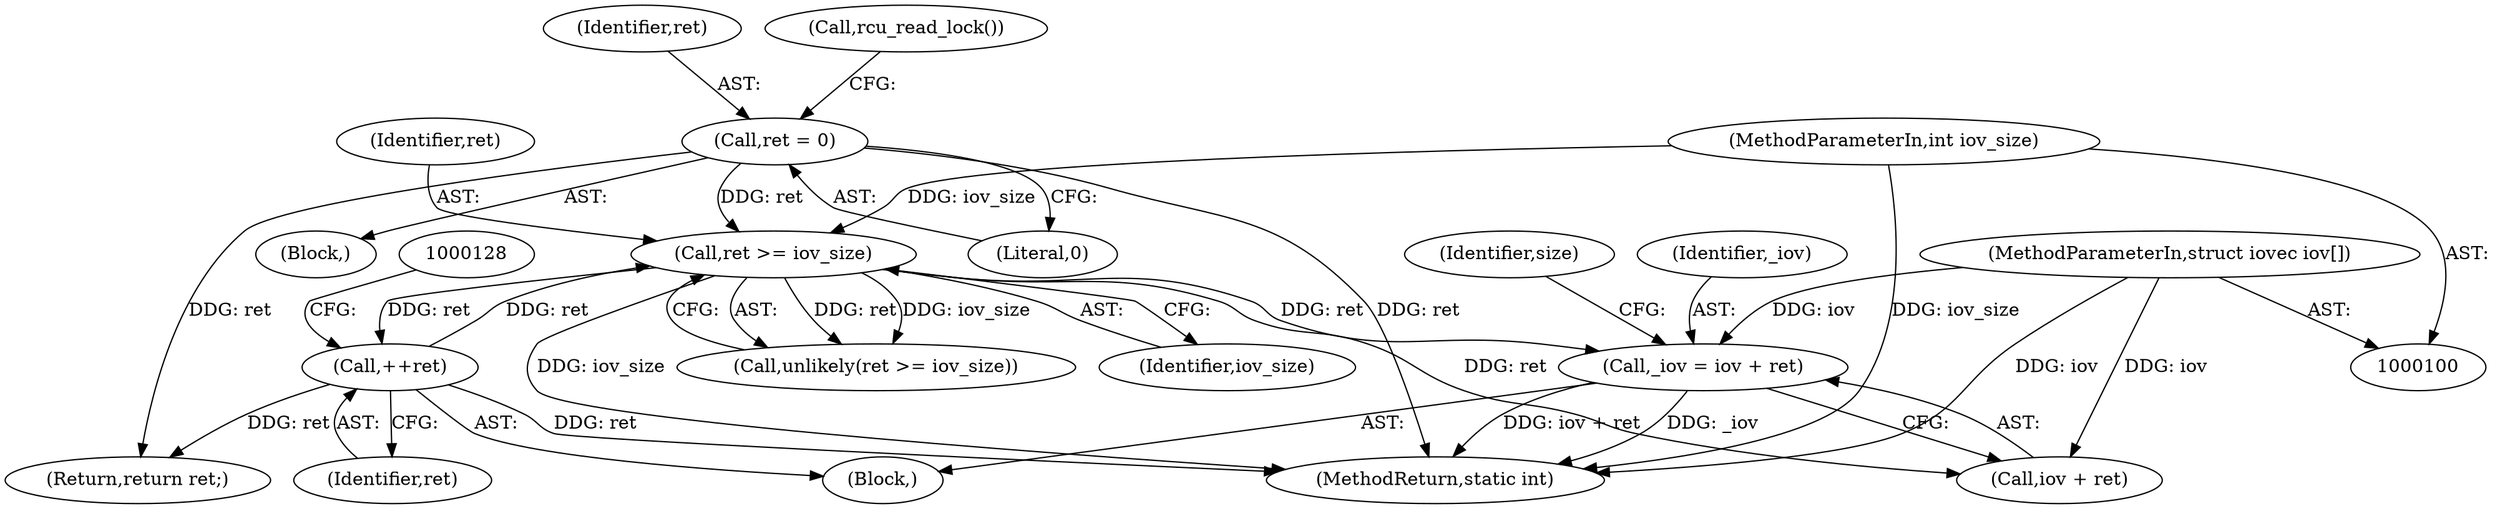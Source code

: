 digraph "0_linux_bd97120fc3d1a11f3124c7c9ba1d91f51829eb85@integer" {
"1000160" [label="(Call,_iov = iov + ret)"];
"1000104" [label="(MethodParameterIn,struct iovec iov[])"];
"1000135" [label="(Call,ret >= iov_size)"];
"1000210" [label="(Call,++ret)"];
"1000115" [label="(Call,ret = 0)"];
"1000105" [label="(MethodParameterIn,int iov_size)"];
"1000104" [label="(MethodParameterIn,struct iovec iov[])"];
"1000117" [label="(Literal,0)"];
"1000116" [label="(Identifier,ret)"];
"1000136" [label="(Identifier,ret)"];
"1000213" [label="(Return,return ret;)"];
"1000215" [label="(MethodReturn,static int)"];
"1000137" [label="(Identifier,iov_size)"];
"1000210" [label="(Call,++ret)"];
"1000135" [label="(Call,ret >= iov_size)"];
"1000118" [label="(Call,rcu_read_lock())"];
"1000160" [label="(Call,_iov = iov + ret)"];
"1000105" [label="(MethodParameterIn,int iov_size)"];
"1000166" [label="(Identifier,size)"];
"1000162" [label="(Call,iov + ret)"];
"1000131" [label="(Block,)"];
"1000134" [label="(Call,unlikely(ret >= iov_size))"];
"1000211" [label="(Identifier,ret)"];
"1000161" [label="(Identifier,_iov)"];
"1000106" [label="(Block,)"];
"1000115" [label="(Call,ret = 0)"];
"1000160" -> "1000131"  [label="AST: "];
"1000160" -> "1000162"  [label="CFG: "];
"1000161" -> "1000160"  [label="AST: "];
"1000162" -> "1000160"  [label="AST: "];
"1000166" -> "1000160"  [label="CFG: "];
"1000160" -> "1000215"  [label="DDG: iov + ret"];
"1000160" -> "1000215"  [label="DDG: _iov"];
"1000104" -> "1000160"  [label="DDG: iov"];
"1000135" -> "1000160"  [label="DDG: ret"];
"1000104" -> "1000100"  [label="AST: "];
"1000104" -> "1000215"  [label="DDG: iov"];
"1000104" -> "1000162"  [label="DDG: iov"];
"1000135" -> "1000134"  [label="AST: "];
"1000135" -> "1000137"  [label="CFG: "];
"1000136" -> "1000135"  [label="AST: "];
"1000137" -> "1000135"  [label="AST: "];
"1000134" -> "1000135"  [label="CFG: "];
"1000135" -> "1000215"  [label="DDG: iov_size"];
"1000135" -> "1000134"  [label="DDG: ret"];
"1000135" -> "1000134"  [label="DDG: iov_size"];
"1000210" -> "1000135"  [label="DDG: ret"];
"1000115" -> "1000135"  [label="DDG: ret"];
"1000105" -> "1000135"  [label="DDG: iov_size"];
"1000135" -> "1000162"  [label="DDG: ret"];
"1000135" -> "1000210"  [label="DDG: ret"];
"1000210" -> "1000131"  [label="AST: "];
"1000210" -> "1000211"  [label="CFG: "];
"1000211" -> "1000210"  [label="AST: "];
"1000128" -> "1000210"  [label="CFG: "];
"1000210" -> "1000215"  [label="DDG: ret"];
"1000210" -> "1000213"  [label="DDG: ret"];
"1000115" -> "1000106"  [label="AST: "];
"1000115" -> "1000117"  [label="CFG: "];
"1000116" -> "1000115"  [label="AST: "];
"1000117" -> "1000115"  [label="AST: "];
"1000118" -> "1000115"  [label="CFG: "];
"1000115" -> "1000215"  [label="DDG: ret"];
"1000115" -> "1000213"  [label="DDG: ret"];
"1000105" -> "1000100"  [label="AST: "];
"1000105" -> "1000215"  [label="DDG: iov_size"];
}
